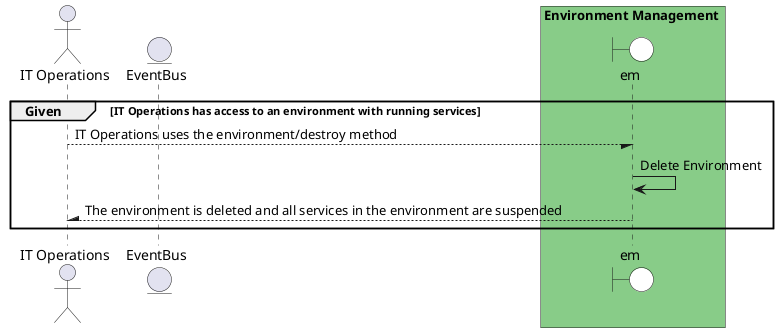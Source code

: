 @startuml


actor "IT Operations"


entity EventBus

box Environment Management #88cc88
    boundary em #white
end box


group Given [IT Operations has access to an environment with running services]

"IT Operations" --/ em: IT Operations uses the environment/destroy method
"em" -> em: Delete Environment



"IT Operations" /-- em: The environment is deleted and all services in the environment are suspended


end

@enduml
